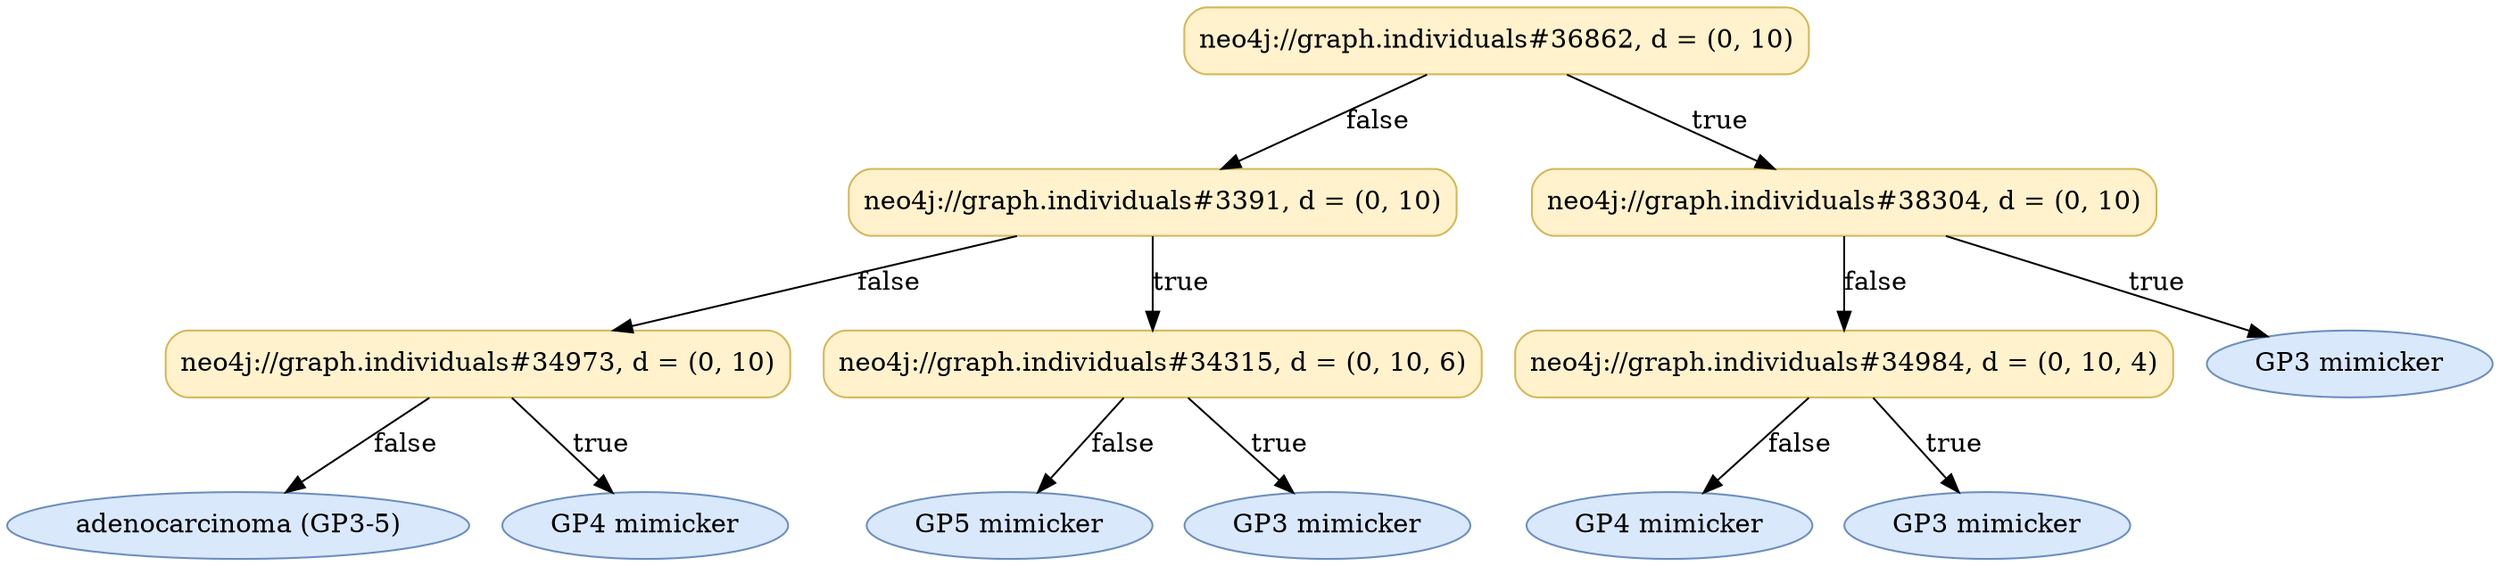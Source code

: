 digraph DT{
label=""
fontname="Times-Roman"
node[fontname="Times-Roman"];
Node1 [label="neo4j://graph.individuals#36862, d = (0, 10)", fillcolor="#FFF2CC", color="#D6B656", style="rounded,filled", shape="box"];
Node2 [label="neo4j://graph.individuals#3391, d = (0, 10)", fillcolor="#FFF2CC", color="#D6B656", style="rounded,filled", shape="box"];
Node3 [label="neo4j://graph.individuals#34973, d = (0, 10)", fillcolor="#FFF2CC", color="#D6B656", style="rounded,filled", shape="box"];
Node4 [label="adenocarcinoma (GP3-5)", fillcolor="#DAE8FC", color="#6C8EBF", style="rounded,filled", shape="ellipse"];
Node3 -> Node4 [label="false"];
Node5 [label="GP4 mimicker", fillcolor="#DAE8FC", color="#6C8EBF", style="rounded,filled", shape="ellipse"];
Node3 -> Node5 [label="true"];
Node2 -> Node3 [label="false"];
Node6 [label="neo4j://graph.individuals#34315, d = (0, 10, 6)", fillcolor="#FFF2CC", color="#D6B656", style="rounded,filled", shape="box"];
Node7 [label="GP5 mimicker", fillcolor="#DAE8FC", color="#6C8EBF", style="rounded,filled", shape="ellipse"];
Node6 -> Node7 [label="false"];
Node8 [label="GP3 mimicker", fillcolor="#DAE8FC", color="#6C8EBF", style="rounded,filled", shape="ellipse"];
Node6 -> Node8 [label="true"];
Node2 -> Node6 [label="true"];
Node1 -> Node2 [label="false"];
Node9 [label="neo4j://graph.individuals#38304, d = (0, 10)", fillcolor="#FFF2CC", color="#D6B656", style="rounded,filled", shape="box"];
Node10 [label="neo4j://graph.individuals#34984, d = (0, 10, 4)", fillcolor="#FFF2CC", color="#D6B656", style="rounded,filled", shape="box"];
Node11 [label="GP4 mimicker", fillcolor="#DAE8FC", color="#6C8EBF", style="rounded,filled", shape="ellipse"];
Node10 -> Node11 [label="false"];
Node12 [label="GP3 mimicker", fillcolor="#DAE8FC", color="#6C8EBF", style="rounded,filled", shape="ellipse"];
Node10 -> Node12 [label="true"];
Node9 -> Node10 [label="false"];
Node13 [label="GP3 mimicker", fillcolor="#DAE8FC", color="#6C8EBF", style="rounded,filled", shape="ellipse"];
Node9 -> Node13 [label="true"];
Node1 -> Node9 [label="true"];
}